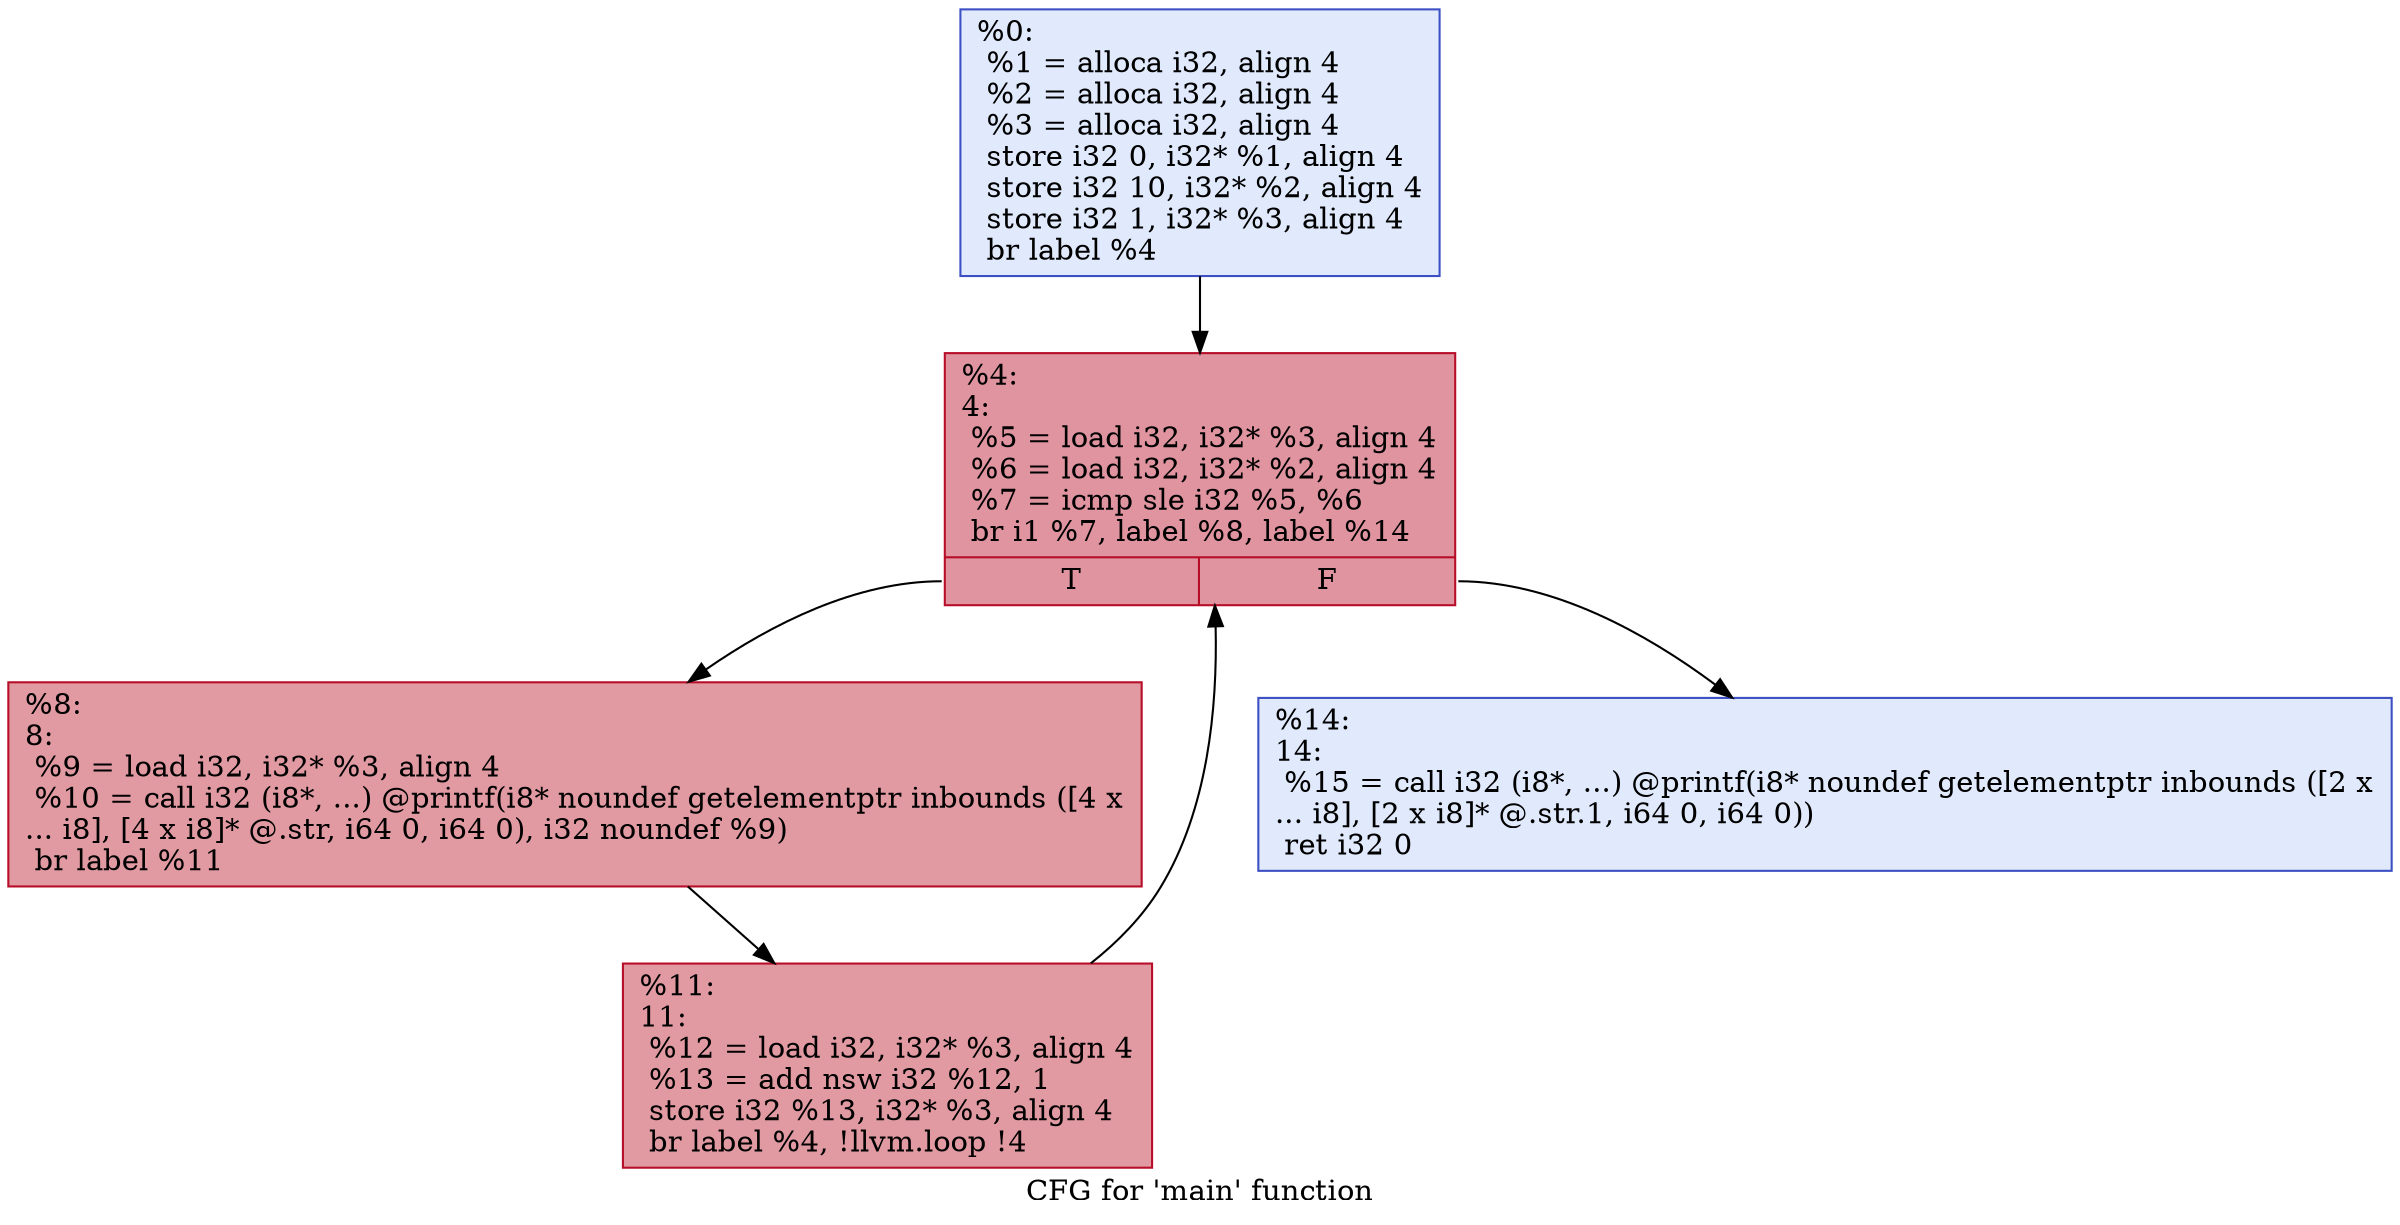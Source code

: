 digraph "CFG for 'main' function" {
	label="CFG for 'main' function";

	Node0x5595a8d2b820 [shape=record,color="#3d50c3ff", style=filled, fillcolor="#b9d0f970",label="{%0:\l  %1 = alloca i32, align 4\l  %2 = alloca i32, align 4\l  %3 = alloca i32, align 4\l  store i32 0, i32* %1, align 4\l  store i32 10, i32* %2, align 4\l  store i32 1, i32* %3, align 4\l  br label %4\l}"];
	Node0x5595a8d2b820 -> Node0x5595a8d2c0f0;
	Node0x5595a8d2c0f0 [shape=record,color="#b70d28ff", style=filled, fillcolor="#b70d2870",label="{%4:\l4:                                                \l  %5 = load i32, i32* %3, align 4\l  %6 = load i32, i32* %2, align 4\l  %7 = icmp sle i32 %5, %6\l  br i1 %7, label %8, label %14\l|{<s0>T|<s1>F}}"];
	Node0x5595a8d2c0f0:s0 -> Node0x5595a8d2c2e0;
	Node0x5595a8d2c0f0:s1 -> Node0x5595a8d2c330;
	Node0x5595a8d2c2e0 [shape=record,color="#b70d28ff", style=filled, fillcolor="#bb1b2c70",label="{%8:\l8:                                                \l  %9 = load i32, i32* %3, align 4\l  %10 = call i32 (i8*, ...) @printf(i8* noundef getelementptr inbounds ([4 x\l... i8], [4 x i8]* @.str, i64 0, i64 0), i32 noundef %9)\l  br label %11\l}"];
	Node0x5595a8d2c2e0 -> Node0x5595a8d2c900;
	Node0x5595a8d2c900 [shape=record,color="#b70d28ff", style=filled, fillcolor="#bb1b2c70",label="{%11:\l11:                                               \l  %12 = load i32, i32* %3, align 4\l  %13 = add nsw i32 %12, 1\l  store i32 %13, i32* %3, align 4\l  br label %4, !llvm.loop !4\l}"];
	Node0x5595a8d2c900 -> Node0x5595a8d2c0f0;
	Node0x5595a8d2c330 [shape=record,color="#3d50c3ff", style=filled, fillcolor="#b9d0f970",label="{%14:\l14:                                               \l  %15 = call i32 (i8*, ...) @printf(i8* noundef getelementptr inbounds ([2 x\l... i8], [2 x i8]* @.str.1, i64 0, i64 0))\l  ret i32 0\l}"];
}

